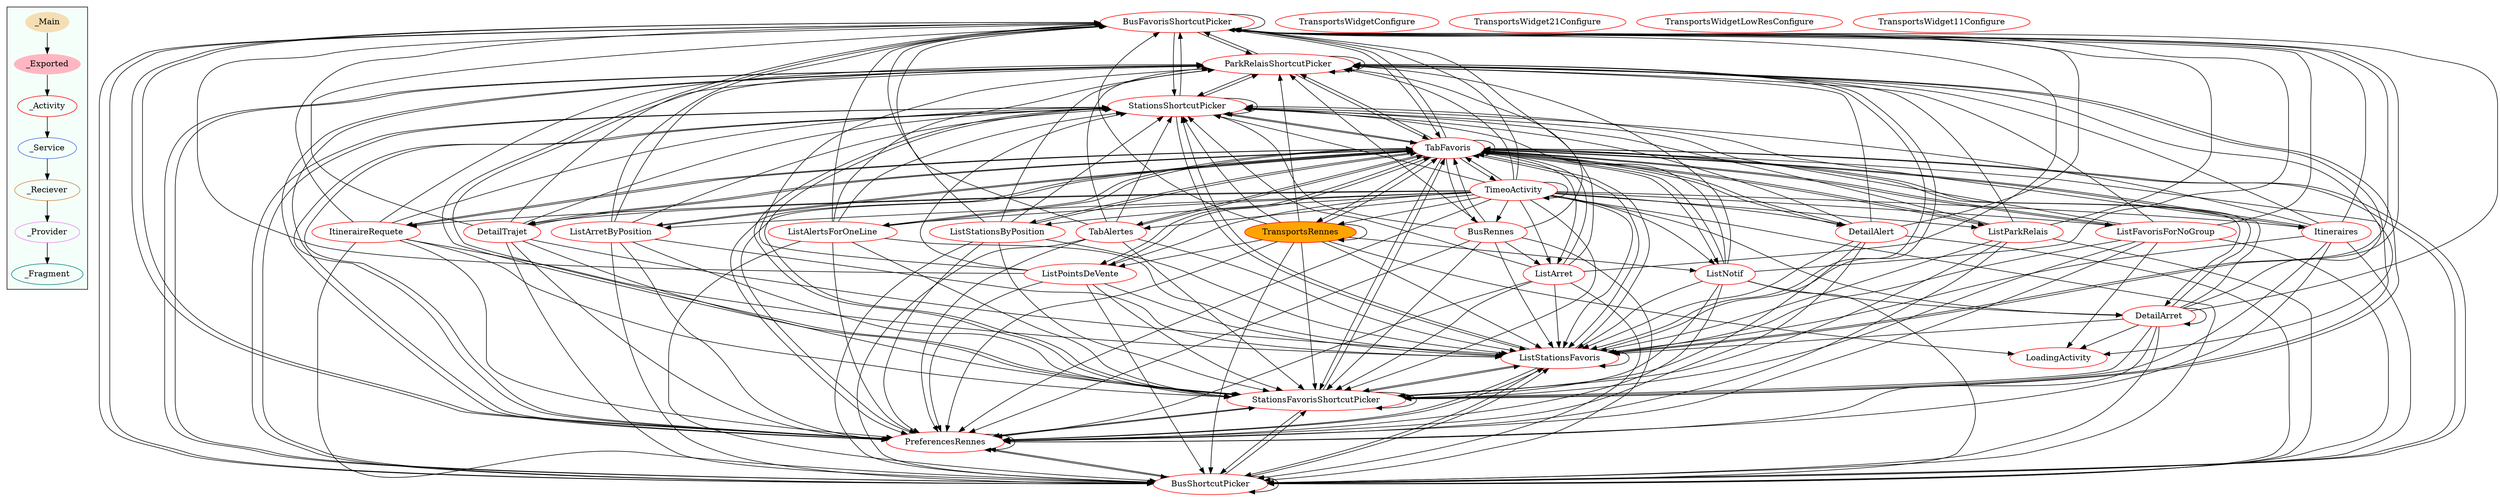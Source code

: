 digraph G {
subgraph cluster_legend{ 
bgcolor=mintcream;
_Activity[color = red];
_Service[color = royalblue];
_Provider[color = violet];
_Reciever[color = peru];
_Fragment[color = teal];
_Main[style=filled, fillcolor=wheat, color = mintcream];
_Exported[style=filled, fillcolor=lightpink, color = mintcream];
_Main -> _Exported -> _Activity -> _Service -> _Reciever -> _Provider -> _Fragment; 
}
BusFavorisShortcutPicker[color = red];
ItineraireRequete[color = red];
ListAlertsForOneLine[color = red];
ParkRelaisShortcutPicker[color = red];
TransportsWidgetConfigure[color = red];
BusShortcutPicker[color = red];
PreferencesRennes[color = red];
TransportsWidget21Configure[color = red];
StationsFavorisShortcutPicker[color = red];
TimeoActivity[color = red];
BusRennes[color = red];
LoadingActivity[color = red];
TransportsWidgetLowResConfigure[color = red];
ListStationsFavoris[color = red];
ListStationsByPosition[color = red];
Itineraires[color = red];
ListParkRelais[color = red];
ListArretByPosition[color = red];
ListNotif[color = red];
TransportsRennes[style=filled, fillcolor=orange, color = red];
ListPointsDeVente[color = red];
DetailAlert[color = red];
TabAlertes[color = red];
DetailTrajet[color = red];
TransportsWidget11Configure[color = red];
DetailArret[color = red];
ListArret[color = red];
TabFavoris[color = red];
StationsShortcutPicker[color = red];
ListFavorisForNoGroup[color = red];

 BusFavorisShortcutPicker -> PreferencesRennes
 BusFavorisShortcutPicker -> BusShortcutPicker
 BusFavorisShortcutPicker -> TabFavoris
 BusFavorisShortcutPicker -> ListStationsFavoris
 BusFavorisShortcutPicker -> ParkRelaisShortcutPicker
 BusFavorisShortcutPicker -> StationsFavorisShortcutPicker
 BusFavorisShortcutPicker -> BusFavorisShortcutPicker
 BusFavorisShortcutPicker -> StationsShortcutPicker
 ItineraireRequete -> BusFavorisShortcutPicker
 ItineraireRequete -> StationsFavorisShortcutPicker
 ItineraireRequete -> BusShortcutPicker
 ItineraireRequete -> PreferencesRennes
 ItineraireRequete -> ParkRelaisShortcutPicker
 ItineraireRequete -> ListStationsFavoris
 ItineraireRequete -> TabFavoris
 ItineraireRequete -> StationsShortcutPicker
 ListAlertsForOneLine -> TabFavoris
 ListAlertsForOneLine -> ListStationsFavoris
 ListAlertsForOneLine -> PreferencesRennes
 ListAlertsForOneLine -> BusShortcutPicker
 ListAlertsForOneLine -> StationsShortcutPicker
 ListAlertsForOneLine -> ParkRelaisShortcutPicker
 ListAlertsForOneLine -> BusFavorisShortcutPicker
 ListAlertsForOneLine -> StationsFavorisShortcutPicker
 ParkRelaisShortcutPicker -> BusFavorisShortcutPicker
 ParkRelaisShortcutPicker -> ParkRelaisShortcutPicker
 ParkRelaisShortcutPicker -> StationsFavorisShortcutPicker
 ParkRelaisShortcutPicker -> ListStationsFavoris
 ParkRelaisShortcutPicker -> PreferencesRennes
 ParkRelaisShortcutPicker -> StationsShortcutPicker
 ParkRelaisShortcutPicker -> TabFavoris
 ParkRelaisShortcutPicker -> BusShortcutPicker
 BusShortcutPicker -> BusFavorisShortcutPicker
 BusShortcutPicker -> StationsFavorisShortcutPicker
 BusShortcutPicker -> StationsShortcutPicker
 BusShortcutPicker -> TabFavoris
 BusShortcutPicker -> BusShortcutPicker
 BusShortcutPicker -> PreferencesRennes
 BusShortcutPicker -> ListStationsFavoris
 BusShortcutPicker -> ParkRelaisShortcutPicker
 PreferencesRennes -> StationsFavorisShortcutPicker
 PreferencesRennes -> TabFavoris
 PreferencesRennes -> StationsShortcutPicker
 PreferencesRennes -> ListStationsFavoris
 PreferencesRennes -> ParkRelaisShortcutPicker
 PreferencesRennes -> BusShortcutPicker
 PreferencesRennes -> BusFavorisShortcutPicker
 PreferencesRennes -> PreferencesRennes
 StationsFavorisShortcutPicker -> PreferencesRennes
 StationsFavorisShortcutPicker -> TabFavoris
 StationsFavorisShortcutPicker -> BusShortcutPicker
 StationsFavorisShortcutPicker -> BusFavorisShortcutPicker
 StationsFavorisShortcutPicker -> StationsFavorisShortcutPicker
 StationsFavorisShortcutPicker -> StationsShortcutPicker
 StationsFavorisShortcutPicker -> ParkRelaisShortcutPicker
 StationsFavorisShortcutPicker -> ListStationsFavoris
 TimeoActivity -> ListParkRelais
 TimeoActivity -> ParkRelaisShortcutPicker
 TimeoActivity -> Itineraires
 TimeoActivity -> BusFavorisShortcutPicker
 TimeoActivity -> ListAlertsForOneLine
 TimeoActivity -> ItineraireRequete
 TimeoActivity -> ListNotif
 TimeoActivity -> ListArretByPosition
 TimeoActivity -> PreferencesRennes
 TimeoActivity -> ListPointsDeVente
 TimeoActivity -> DetailArret
 TimeoActivity -> TimeoActivity
 TimeoActivity -> ListStationsFavoris
 TimeoActivity -> TabAlertes
 TimeoActivity -> TabFavoris
 TimeoActivity -> DetailAlert
 TimeoActivity -> StationsShortcutPicker
 TimeoActivity -> ListStationsByPosition
 TimeoActivity -> ListFavorisForNoGroup
 TimeoActivity -> StationsFavorisShortcutPicker
 TimeoActivity -> TransportsRennes
 TimeoActivity -> BusShortcutPicker
 TimeoActivity -> BusRennes
 TimeoActivity -> ListArret
 TimeoActivity -> DetailTrajet
 BusRennes -> BusShortcutPicker
 BusRennes -> BusFavorisShortcutPicker
 BusRennes -> PreferencesRennes
 BusRennes -> StationsFavorisShortcutPicker
 BusRennes -> ListArret
 BusRennes -> TabFavoris
 BusRennes -> StationsShortcutPicker
 BusRennes -> ListStationsFavoris
 BusRennes -> ParkRelaisShortcutPicker
 ListStationsFavoris -> StationsShortcutPicker
 ListStationsFavoris -> BusFavorisShortcutPicker
 ListStationsFavoris -> PreferencesRennes
 ListStationsFavoris -> StationsFavorisShortcutPicker
 ListStationsFavoris -> ParkRelaisShortcutPicker
 ListStationsFavoris -> TabFavoris
 ListStationsFavoris -> BusShortcutPicker
 ListStationsFavoris -> ListStationsFavoris
 ListStationsByPosition -> TabFavoris
 ListStationsByPosition -> ListStationsFavoris
 ListStationsByPosition -> PreferencesRennes
 ListStationsByPosition -> StationsFavorisShortcutPicker
 ListStationsByPosition -> BusFavorisShortcutPicker
 ListStationsByPosition -> ParkRelaisShortcutPicker
 ListStationsByPosition -> BusShortcutPicker
 ListStationsByPosition -> StationsShortcutPicker
 Itineraires -> BusShortcutPicker
 Itineraires -> PreferencesRennes
 Itineraires -> BusFavorisShortcutPicker
 Itineraires -> StationsFavorisShortcutPicker
 Itineraires -> ParkRelaisShortcutPicker
 Itineraires -> TabFavoris
 Itineraires -> ListStationsFavoris
 Itineraires -> StationsShortcutPicker
 ListParkRelais -> ListStationsFavoris
 ListParkRelais -> StationsShortcutPicker
 ListParkRelais -> TabFavoris
 ListParkRelais -> BusShortcutPicker
 ListParkRelais -> ParkRelaisShortcutPicker
 ListParkRelais -> BusFavorisShortcutPicker
 ListParkRelais -> StationsFavorisShortcutPicker
 ListParkRelais -> PreferencesRennes
 ListArretByPosition -> PreferencesRennes
 ListArretByPosition -> ParkRelaisShortcutPicker
 ListArretByPosition -> ListStationsFavoris
 ListArretByPosition -> StationsShortcutPicker
 ListArretByPosition -> TabFavoris
 ListArretByPosition -> BusShortcutPicker
 ListArretByPosition -> StationsFavorisShortcutPicker
 ListArretByPosition -> BusFavorisShortcutPicker
 ListNotif -> ParkRelaisShortcutPicker
 ListNotif -> PreferencesRennes
 ListNotif -> ListStationsFavoris
 ListNotif -> TabFavoris
 ListNotif -> BusShortcutPicker
 ListNotif -> StationsFavorisShortcutPicker
 ListNotif -> StationsShortcutPicker
 ListNotif -> BusFavorisShortcutPicker
 ListNotif -> DetailArret
 TransportsRennes -> ListPointsDeVente
 TransportsRennes -> TabFavoris
 TransportsRennes -> PreferencesRennes
 TransportsRennes -> BusFavorisShortcutPicker
 TransportsRennes -> StationsFavorisShortcutPicker
 TransportsRennes -> LoadingActivity
 TransportsRennes -> ListNotif
 TransportsRennes -> ParkRelaisShortcutPicker
 TransportsRennes -> BusShortcutPicker
 TransportsRennes -> StationsShortcutPicker
 TransportsRennes -> ListStationsFavoris
 TransportsRennes -> TransportsRennes
 ListPointsDeVente -> PreferencesRennes
 ListPointsDeVente -> BusShortcutPicker
 ListPointsDeVente -> ParkRelaisShortcutPicker
 ListPointsDeVente -> StationsShortcutPicker
 ListPointsDeVente -> TabFavoris
 ListPointsDeVente -> ListStationsFavoris
 ListPointsDeVente -> StationsFavorisShortcutPicker
 ListPointsDeVente -> BusFavorisShortcutPicker
 DetailAlert -> StationsFavorisShortcutPicker
 DetailAlert -> ListStationsFavoris
 DetailAlert -> TabFavoris
 DetailAlert -> BusShortcutPicker
 DetailAlert -> StationsShortcutPicker
 DetailAlert -> PreferencesRennes
 DetailAlert -> ParkRelaisShortcutPicker
 DetailAlert -> BusFavorisShortcutPicker
 TabAlertes -> BusShortcutPicker
 TabAlertes -> PreferencesRennes
 TabAlertes -> ParkRelaisShortcutPicker
 TabAlertes -> ListStationsFavoris
 TabAlertes -> TabFavoris
 TabAlertes -> StationsShortcutPicker
 TabAlertes -> BusFavorisShortcutPicker
 TabAlertes -> StationsFavorisShortcutPicker
 DetailTrajet -> ParkRelaisShortcutPicker
 DetailTrajet -> BusFavorisShortcutPicker
 DetailTrajet -> PreferencesRennes
 DetailTrajet -> StationsFavorisShortcutPicker
 DetailTrajet -> TabFavoris
 DetailTrajet -> ListStationsFavoris
 DetailTrajet -> BusShortcutPicker
 DetailTrajet -> StationsShortcutPicker
 DetailArret -> StationsShortcutPicker
 DetailArret -> TabFavoris
 DetailArret -> DetailArret
 DetailArret -> StationsFavorisShortcutPicker
 DetailArret -> PreferencesRennes
 DetailArret -> ListStationsFavoris
 DetailArret -> BusShortcutPicker
 DetailArret -> ParkRelaisShortcutPicker
 DetailArret -> LoadingActivity
 DetailArret -> BusFavorisShortcutPicker
 ListArret -> ListStationsFavoris
 ListArret -> TabFavoris
 ListArret -> BusShortcutPicker
 ListArret -> StationsShortcutPicker
 ListArret -> ParkRelaisShortcutPicker
 ListArret -> BusFavorisShortcutPicker
 ListArret -> PreferencesRennes
 ListArret -> StationsFavorisShortcutPicker
 TabFavoris -> PreferencesRennes
 TabFavoris -> BusRennes
 TabFavoris -> ListStationsByPosition
 TabFavoris -> ListAlertsForOneLine
 TabFavoris -> TimeoActivity
 TabFavoris -> LoadingActivity
 TabFavoris -> StationsFavorisShortcutPicker
 TabFavoris -> ListStationsFavoris
 TabFavoris -> ItineraireRequete
 TabFavoris -> ListNotif
 TabFavoris -> BusFavorisShortcutPicker
 TabFavoris -> ListParkRelais
 TabFavoris -> ListArretByPosition
 TabFavoris -> DetailArret
 TabFavoris -> ListPointsDeVente
 TabFavoris -> DetailTrajet
 TabFavoris -> Itineraires
 TabFavoris -> DetailAlert
 TabFavoris -> TabAlertes
 TabFavoris -> TabFavoris
 TabFavoris -> BusShortcutPicker
 TabFavoris -> TransportsRennes
 TabFavoris -> StationsShortcutPicker
 TabFavoris -> ListArret
 TabFavoris -> ListFavorisForNoGroup
 TabFavoris -> ParkRelaisShortcutPicker
 StationsShortcutPicker -> BusFavorisShortcutPicker
 StationsShortcutPicker -> StationsFavorisShortcutPicker
 StationsShortcutPicker -> BusShortcutPicker
 StationsShortcutPicker -> PreferencesRennes
 StationsShortcutPicker -> ParkRelaisShortcutPicker
 StationsShortcutPicker -> TabFavoris
 StationsShortcutPicker -> ListStationsFavoris
 StationsShortcutPicker -> StationsShortcutPicker
 ListFavorisForNoGroup -> ParkRelaisShortcutPicker
 ListFavorisForNoGroup -> BusFavorisShortcutPicker
 ListFavorisForNoGroup -> PreferencesRennes
 ListFavorisForNoGroup -> StationsFavorisShortcutPicker
 ListFavorisForNoGroup -> TabFavoris
 ListFavorisForNoGroup -> ListStationsFavoris
 ListFavorisForNoGroup -> BusShortcutPicker
 ListFavorisForNoGroup -> LoadingActivity
 ListFavorisForNoGroup -> StationsShortcutPicker
}